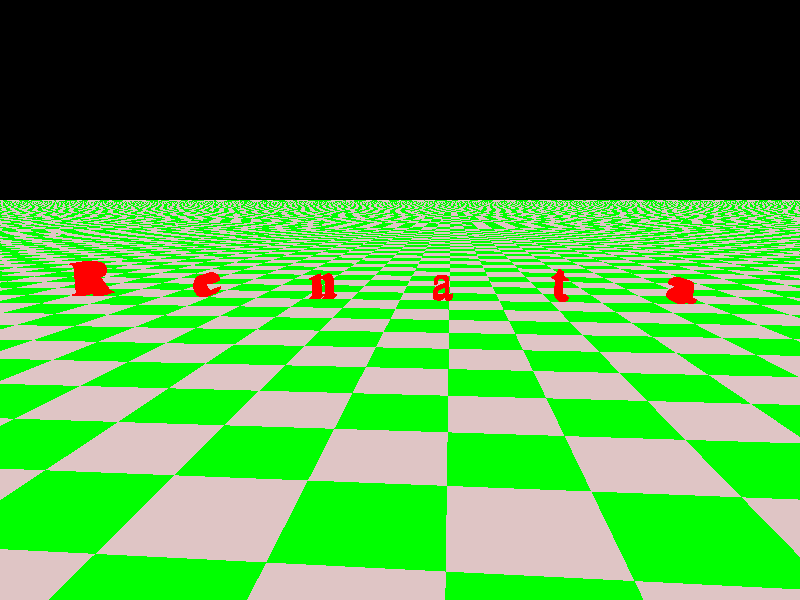 
  #include "colors.inc"
  camera {
    location <10, 2, -12>
    look_at <9, 0, 0>
  }

  light_source { <500,500,-1000> White }
  plane {
    y,0
    pigment { checker Green Pink }
  }                  
  

  text {
    ttf "timrom.ttf"    // fonte da letra
    "Renata" 0.5,  // texto desejado e profundidade 
    <2,0,0>                   // distancia entre letras  
    translate 2*x
    pigment { Red }
  }               
 




  


     
   



  